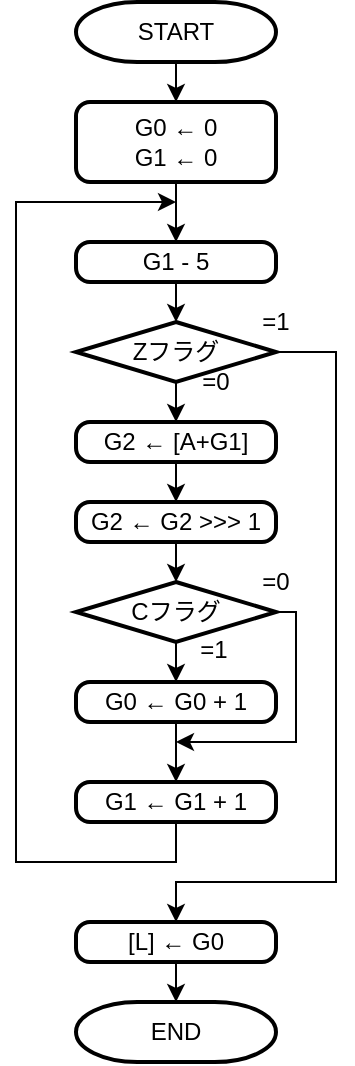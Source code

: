 <mxfile version="24.7.5">
  <diagram id="C5RBs43oDa-KdzZeNtuy" name="Page-1">
    <mxGraphModel dx="1078" dy="794" grid="1" gridSize="10" guides="1" tooltips="1" connect="1" arrows="1" fold="1" page="1" pageScale="1" pageWidth="827" pageHeight="1169" math="0" shadow="0">
      <root>
        <mxCell id="WIyWlLk6GJQsqaUBKTNV-0" />
        <mxCell id="WIyWlLk6GJQsqaUBKTNV-1" parent="WIyWlLk6GJQsqaUBKTNV-0" />
        <mxCell id="jq15zNKk5ES5tVdEKjjl-12" style="edgeStyle=orthogonalEdgeStyle;rounded=0;orthogonalLoop=1;jettySize=auto;html=1;exitX=0.5;exitY=1;exitDx=0;exitDy=0;exitPerimeter=0;entryX=0.5;entryY=0;entryDx=0;entryDy=0;" parent="WIyWlLk6GJQsqaUBKTNV-1" source="jq15zNKk5ES5tVdEKjjl-0" target="jq15zNKk5ES5tVdEKjjl-1" edge="1">
          <mxGeometry relative="1" as="geometry" />
        </mxCell>
        <mxCell id="jq15zNKk5ES5tVdEKjjl-0" value="START" style="strokeWidth=2;html=1;shape=mxgraph.flowchart.terminator;whiteSpace=wrap;" parent="WIyWlLk6GJQsqaUBKTNV-1" vertex="1">
          <mxGeometry x="270" y="60" width="100" height="30" as="geometry" />
        </mxCell>
        <mxCell id="nFLpFGpeTtThtL203VQe-16" style="edgeStyle=orthogonalEdgeStyle;rounded=0;orthogonalLoop=1;jettySize=auto;html=1;exitX=0.5;exitY=1;exitDx=0;exitDy=0;" edge="1" parent="WIyWlLk6GJQsqaUBKTNV-1" source="jq15zNKk5ES5tVdEKjjl-1">
          <mxGeometry relative="1" as="geometry">
            <mxPoint x="320" y="180" as="targetPoint" />
          </mxGeometry>
        </mxCell>
        <mxCell id="jq15zNKk5ES5tVdEKjjl-1" value="G0 ← 0&lt;br&gt;G1 ← 0" style="rounded=1;whiteSpace=wrap;html=1;absoluteArcSize=1;arcSize=14;strokeWidth=2;" parent="WIyWlLk6GJQsqaUBKTNV-1" vertex="1">
          <mxGeometry x="270" y="110" width="100" height="40" as="geometry" />
        </mxCell>
        <mxCell id="jq15zNKk5ES5tVdEKjjl-9" style="edgeStyle=orthogonalEdgeStyle;rounded=0;orthogonalLoop=1;jettySize=auto;html=1;exitX=0.5;exitY=1;exitDx=0;exitDy=0;entryX=0.5;entryY=0;entryDx=0;entryDy=0;" parent="WIyWlLk6GJQsqaUBKTNV-1" target="jq15zNKk5ES5tVdEKjjl-3" edge="1">
          <mxGeometry relative="1" as="geometry">
            <mxPoint x="320" y="250" as="sourcePoint" />
          </mxGeometry>
        </mxCell>
        <mxCell id="jq15zNKk5ES5tVdEKjjl-14" style="edgeStyle=orthogonalEdgeStyle;rounded=0;orthogonalLoop=1;jettySize=auto;html=1;exitX=0.5;exitY=1;exitDx=0;exitDy=0;entryX=0.5;entryY=0;entryDx=0;entryDy=0;" parent="WIyWlLk6GJQsqaUBKTNV-1" source="jq15zNKk5ES5tVdEKjjl-3" edge="1">
          <mxGeometry relative="1" as="geometry">
            <mxPoint x="320" y="310" as="targetPoint" />
          </mxGeometry>
        </mxCell>
        <mxCell id="jq15zNKk5ES5tVdEKjjl-3" value="G2 ← [A+G1]" style="rounded=1;whiteSpace=wrap;html=1;absoluteArcSize=1;arcSize=14;strokeWidth=2;" parent="WIyWlLk6GJQsqaUBKTNV-1" vertex="1">
          <mxGeometry x="270" y="270" width="100" height="20" as="geometry" />
        </mxCell>
        <mxCell id="jq15zNKk5ES5tVdEKjjl-16" style="edgeStyle=orthogonalEdgeStyle;rounded=0;orthogonalLoop=1;jettySize=auto;html=1;exitX=0.5;exitY=1;exitDx=0;exitDy=0;entryX=0.5;entryY=0;entryDx=0;entryDy=0;" parent="WIyWlLk6GJQsqaUBKTNV-1" edge="1">
          <mxGeometry relative="1" as="geometry">
            <mxPoint x="320" y="420" as="sourcePoint" />
            <mxPoint x="320" y="450" as="targetPoint" />
          </mxGeometry>
        </mxCell>
        <mxCell id="jq15zNKk5ES5tVdEKjjl-5" value="G2 ← G2 &amp;gt;&amp;gt;&amp;gt; 1" style="rounded=1;whiteSpace=wrap;html=1;absoluteArcSize=1;arcSize=14;strokeWidth=2;" parent="WIyWlLk6GJQsqaUBKTNV-1" vertex="1">
          <mxGeometry x="270" y="310" width="100" height="20" as="geometry" />
        </mxCell>
        <mxCell id="jq15zNKk5ES5tVdEKjjl-11" value="END" style="strokeWidth=2;html=1;shape=mxgraph.flowchart.terminator;whiteSpace=wrap;" parent="WIyWlLk6GJQsqaUBKTNV-1" vertex="1">
          <mxGeometry x="270" y="560" width="100" height="30" as="geometry" />
        </mxCell>
        <mxCell id="86-SUjs8EYgW9avkx-_b-2" style="edgeStyle=orthogonalEdgeStyle;rounded=0;orthogonalLoop=1;jettySize=auto;html=1;exitX=0.5;exitY=1;exitDx=0;exitDy=0;entryX=0.5;entryY=0;entryDx=0;entryDy=0;entryPerimeter=0;" parent="WIyWlLk6GJQsqaUBKTNV-1" source="86-SUjs8EYgW9avkx-_b-0" target="jq15zNKk5ES5tVdEKjjl-11" edge="1">
          <mxGeometry relative="1" as="geometry" />
        </mxCell>
        <mxCell id="86-SUjs8EYgW9avkx-_b-0" value="[L] ← G0" style="rounded=1;whiteSpace=wrap;html=1;absoluteArcSize=1;arcSize=14;strokeWidth=2;" parent="WIyWlLk6GJQsqaUBKTNV-1" vertex="1">
          <mxGeometry x="270" y="520" width="100" height="20" as="geometry" />
        </mxCell>
        <mxCell id="nFLpFGpeTtThtL203VQe-0" style="edgeStyle=orthogonalEdgeStyle;rounded=0;orthogonalLoop=1;jettySize=auto;html=1;exitX=0.5;exitY=1;exitDx=0;exitDy=0;entryX=0.5;entryY=0;entryDx=0;entryDy=0;" edge="1" parent="WIyWlLk6GJQsqaUBKTNV-1">
          <mxGeometry relative="1" as="geometry">
            <mxPoint x="320" y="350" as="targetPoint" />
            <mxPoint x="320" y="330" as="sourcePoint" />
          </mxGeometry>
        </mxCell>
        <mxCell id="nFLpFGpeTtThtL203VQe-1" value="G0 ← G0 + 1" style="rounded=1;whiteSpace=wrap;html=1;absoluteArcSize=1;arcSize=14;strokeWidth=2;" vertex="1" parent="WIyWlLk6GJQsqaUBKTNV-1">
          <mxGeometry x="270" y="400" width="100" height="20" as="geometry" />
        </mxCell>
        <mxCell id="nFLpFGpeTtThtL203VQe-5" style="edgeStyle=orthogonalEdgeStyle;rounded=0;orthogonalLoop=1;jettySize=auto;html=1;exitX=0.5;exitY=1;exitDx=0;exitDy=0;exitPerimeter=0;entryX=0.5;entryY=0;entryDx=0;entryDy=0;" edge="1" parent="WIyWlLk6GJQsqaUBKTNV-1" source="nFLpFGpeTtThtL203VQe-3" target="nFLpFGpeTtThtL203VQe-1">
          <mxGeometry relative="1" as="geometry" />
        </mxCell>
        <mxCell id="nFLpFGpeTtThtL203VQe-7" style="edgeStyle=orthogonalEdgeStyle;rounded=0;orthogonalLoop=1;jettySize=auto;html=1;exitX=1;exitY=0.5;exitDx=0;exitDy=0;exitPerimeter=0;" edge="1" parent="WIyWlLk6GJQsqaUBKTNV-1" source="nFLpFGpeTtThtL203VQe-3">
          <mxGeometry relative="1" as="geometry">
            <mxPoint x="320" y="430" as="targetPoint" />
            <Array as="points">
              <mxPoint x="380" y="365" />
              <mxPoint x="380" y="430" />
            </Array>
          </mxGeometry>
        </mxCell>
        <mxCell id="nFLpFGpeTtThtL203VQe-3" value="Cフラグ" style="strokeWidth=2;html=1;shape=mxgraph.flowchart.decision;whiteSpace=wrap;" vertex="1" parent="WIyWlLk6GJQsqaUBKTNV-1">
          <mxGeometry x="270" y="350" width="100" height="30" as="geometry" />
        </mxCell>
        <mxCell id="nFLpFGpeTtThtL203VQe-4" value="=0" style="text;html=1;strokeColor=none;fillColor=none;align=center;verticalAlign=middle;whiteSpace=wrap;rounded=0;" vertex="1" parent="WIyWlLk6GJQsqaUBKTNV-1">
          <mxGeometry x="350" y="340" width="40" height="20" as="geometry" />
        </mxCell>
        <mxCell id="nFLpFGpeTtThtL203VQe-6" value="=1" style="text;html=1;strokeColor=none;fillColor=none;align=center;verticalAlign=middle;whiteSpace=wrap;rounded=0;" vertex="1" parent="WIyWlLk6GJQsqaUBKTNV-1">
          <mxGeometry x="319" y="374" width="40" height="20" as="geometry" />
        </mxCell>
        <mxCell id="nFLpFGpeTtThtL203VQe-9" style="edgeStyle=orthogonalEdgeStyle;rounded=0;orthogonalLoop=1;jettySize=auto;html=1;entryX=0.5;entryY=0;entryDx=0;entryDy=0;entryPerimeter=0;" edge="1" parent="WIyWlLk6GJQsqaUBKTNV-1" target="nFLpFGpeTtThtL203VQe-10">
          <mxGeometry relative="1" as="geometry">
            <mxPoint x="320" y="200" as="sourcePoint" />
          </mxGeometry>
        </mxCell>
        <mxCell id="nFLpFGpeTtThtL203VQe-17" style="edgeStyle=orthogonalEdgeStyle;rounded=0;orthogonalLoop=1;jettySize=auto;html=1;exitX=1;exitY=0.5;exitDx=0;exitDy=0;exitPerimeter=0;entryX=0.5;entryY=0;entryDx=0;entryDy=0;" edge="1" parent="WIyWlLk6GJQsqaUBKTNV-1" source="nFLpFGpeTtThtL203VQe-10" target="86-SUjs8EYgW9avkx-_b-0">
          <mxGeometry relative="1" as="geometry">
            <Array as="points">
              <mxPoint x="400" y="235" />
              <mxPoint x="400" y="500" />
              <mxPoint x="320" y="500" />
            </Array>
          </mxGeometry>
        </mxCell>
        <mxCell id="nFLpFGpeTtThtL203VQe-10" value="Zフラグ" style="strokeWidth=2;html=1;shape=mxgraph.flowchart.decision;whiteSpace=wrap;" vertex="1" parent="WIyWlLk6GJQsqaUBKTNV-1">
          <mxGeometry x="270" y="220" width="100" height="30" as="geometry" />
        </mxCell>
        <mxCell id="nFLpFGpeTtThtL203VQe-11" value="=1" style="text;html=1;strokeColor=none;fillColor=none;align=center;verticalAlign=middle;whiteSpace=wrap;rounded=0;" vertex="1" parent="WIyWlLk6GJQsqaUBKTNV-1">
          <mxGeometry x="350" y="210" width="40" height="20" as="geometry" />
        </mxCell>
        <mxCell id="nFLpFGpeTtThtL203VQe-12" value="=0" style="text;html=1;strokeColor=none;fillColor=none;align=center;verticalAlign=middle;whiteSpace=wrap;rounded=0;" vertex="1" parent="WIyWlLk6GJQsqaUBKTNV-1">
          <mxGeometry x="320" y="240" width="40" height="20" as="geometry" />
        </mxCell>
        <mxCell id="nFLpFGpeTtThtL203VQe-13" value="G1 - 5" style="rounded=1;whiteSpace=wrap;html=1;absoluteArcSize=1;arcSize=14;strokeWidth=2;" vertex="1" parent="WIyWlLk6GJQsqaUBKTNV-1">
          <mxGeometry x="270" y="180" width="100" height="20" as="geometry" />
        </mxCell>
        <mxCell id="nFLpFGpeTtThtL203VQe-15" style="edgeStyle=orthogonalEdgeStyle;rounded=0;orthogonalLoop=1;jettySize=auto;html=1;exitX=0.5;exitY=1;exitDx=0;exitDy=0;" edge="1" parent="WIyWlLk6GJQsqaUBKTNV-1" source="nFLpFGpeTtThtL203VQe-14">
          <mxGeometry relative="1" as="geometry">
            <mxPoint x="320" y="160" as="targetPoint" />
            <Array as="points">
              <mxPoint x="320" y="490" />
              <mxPoint x="240" y="490" />
              <mxPoint x="240" y="160" />
            </Array>
          </mxGeometry>
        </mxCell>
        <mxCell id="nFLpFGpeTtThtL203VQe-14" value="G1 ← G1 + 1" style="rounded=1;whiteSpace=wrap;html=1;absoluteArcSize=1;arcSize=14;strokeWidth=2;" vertex="1" parent="WIyWlLk6GJQsqaUBKTNV-1">
          <mxGeometry x="270" y="450" width="100" height="20" as="geometry" />
        </mxCell>
      </root>
    </mxGraphModel>
  </diagram>
</mxfile>
